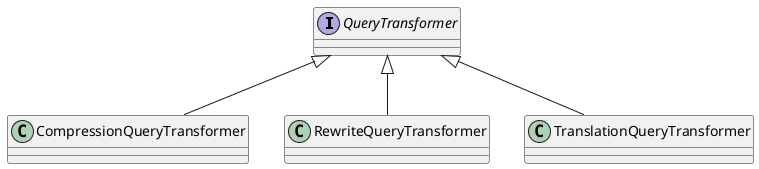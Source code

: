 @startuml
'https://plantuml.com/class-diagram

interface QueryTransformer

QueryTransformer <|-- CompressionQueryTransformer
QueryTransformer <|-- RewriteQueryTransformer
QueryTransformer <|-- TranslationQueryTransformer


@enduml